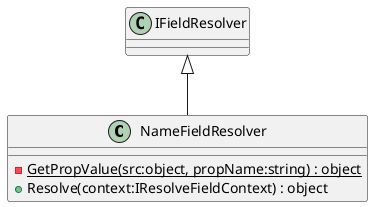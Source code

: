 @startuml
class NameFieldResolver {
    - {static} GetPropValue(src:object, propName:string) : object
    + Resolve(context:IResolveFieldContext) : object
}
IFieldResolver <|-- NameFieldResolver
@enduml

